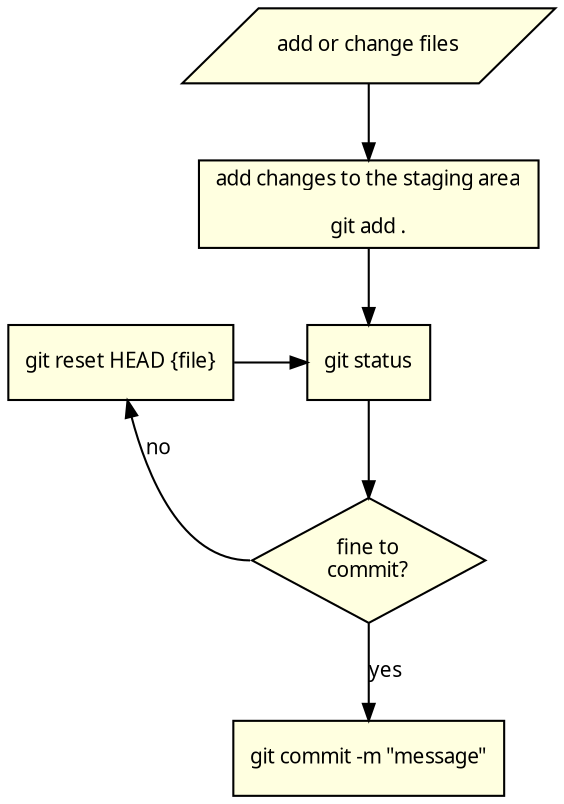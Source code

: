 digraph commonworkflow {
    edge [
        arrowsize = 0.8,
        fontname = "Verdana",
        fontsize = 10
    ];

    node [
        shape = rect,
        style = filled,
        fillcolor = lightyellow,
        fontname = "Verdana",
        fontsize = 10
    ];

    // decisions
    fine_to_commit [shape = diamond, label = "fine to\ncommit?"]

    // actions
    add_or_change[shape = parallelogram, label = "add or change files"]

    // commands
    git_add [label = "add changes to the staging area\n\ngit add ."]
    git_status [label = "git status"]
    git_reset [label = "git reset HEAD {file}"]
    git_commit [label = "git commit -m \"message\""]

    // relations
    add_or_change -> git_add
    git_add -> git_status
    git_status -> fine_to_commit
    fine_to_commit -> git_commit [label = "yes"]
    fine_to_commit:w -> git_reset [label = "no", constraint = false]
    git_reset -> git_status

    // put git_reset and git_status in the same row
    { rank = same; git_reset; git_status; }
}
